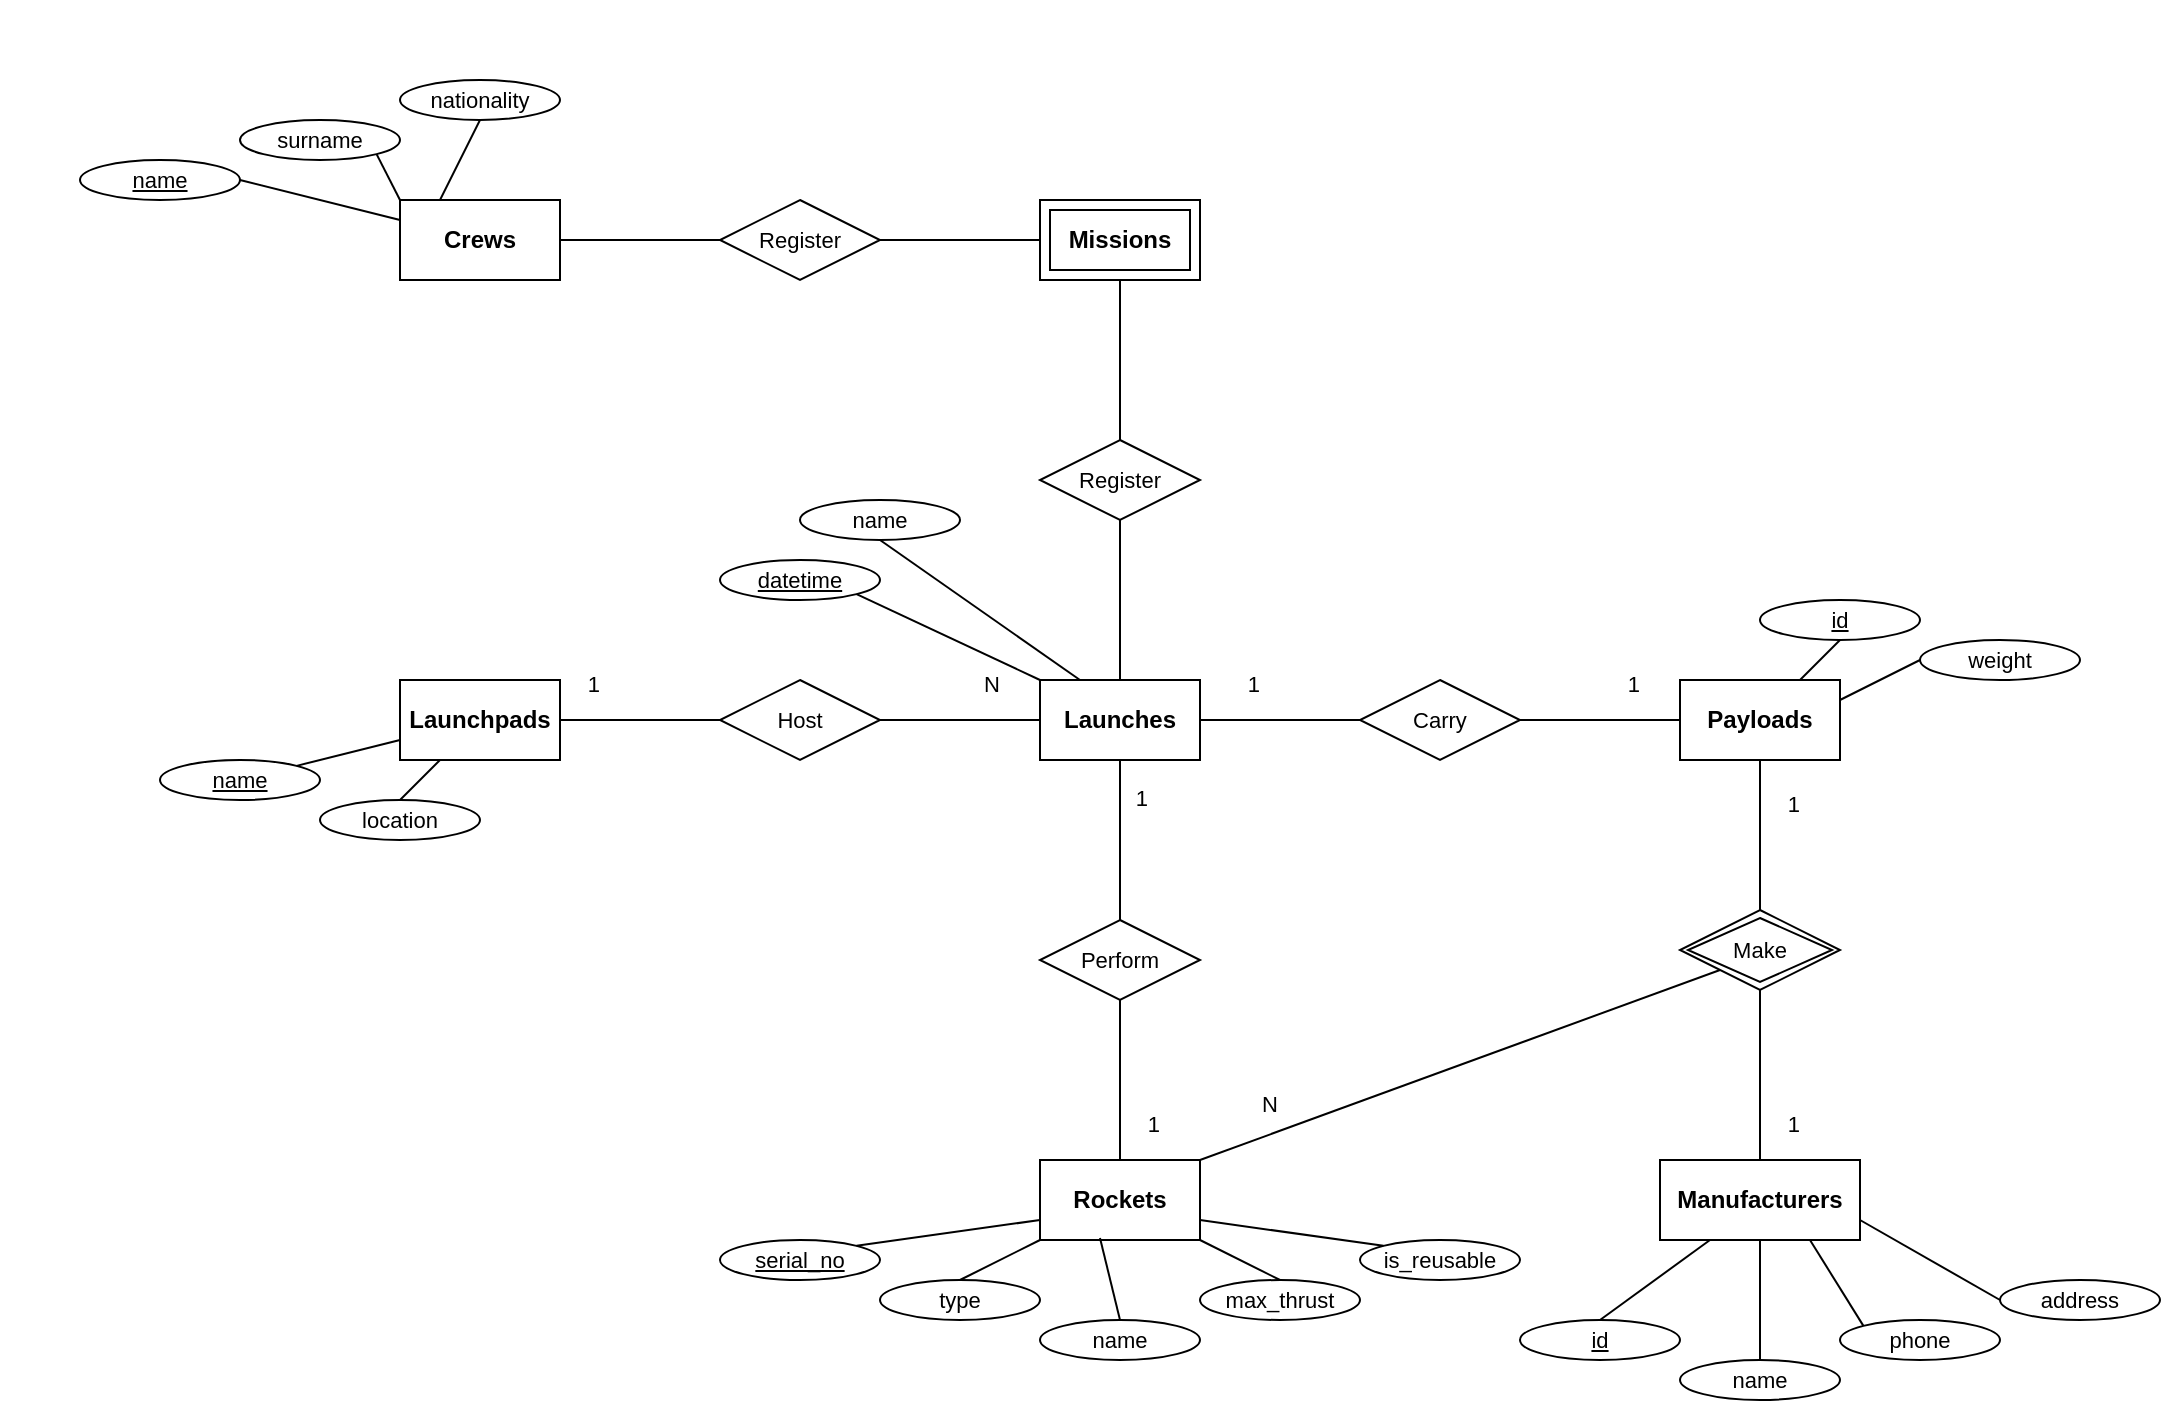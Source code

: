 <mxfile version="20.8.16" type="device"><diagram id="R2lEEEUBdFMjLlhIrx00" name="Page-1"><mxGraphModel dx="714" dy="782" grid="1" gridSize="10" guides="1" tooltips="1" connect="1" arrows="1" fold="1" page="1" pageScale="1" pageWidth="1120" pageHeight="740" math="0" shadow="0" extFonts="Permanent Marker^https://fonts.googleapis.com/css?family=Permanent+Marker"><root><mxCell id="0"/><mxCell id="1" parent="0"/><mxCell id="bLK67qYPY1fCgwlhXt4D-2" value="Host" style="shape=rhombus;perimeter=rhombusPerimeter;whiteSpace=wrap;html=1;align=center;fontSize=11;" parent="1" vertex="1"><mxGeometry x="360" y="340" width="80" height="40" as="geometry"/></mxCell><mxCell id="bLK67qYPY1fCgwlhXt4D-18" value="" style="group" parent="1" vertex="1" connectable="0"/><mxCell id="bLK67qYPY1fCgwlhXt4D-61" value="" style="endArrow=none;html=1;rounded=0;fontSize=11;entryX=1;entryY=0.5;entryDx=0;entryDy=0;exitX=0;exitY=0.5;exitDx=0;exitDy=0;" parent="1" source="bLK67qYPY1fCgwlhXt4D-2" target="bLK67qYPY1fCgwlhXt4D-1" edge="1"><mxGeometry relative="1" as="geometry"><mxPoint x="320" y="520" as="sourcePoint"/><mxPoint x="840" y="589" as="targetPoint"/></mxGeometry></mxCell><mxCell id="bLK67qYPY1fCgwlhXt4D-62" value="1" style="resizable=0;html=1;align=right;verticalAlign=bottom;fontSize=11;" parent="bLK67qYPY1fCgwlhXt4D-61" connectable="0" vertex="1"><mxGeometry x="1" relative="1" as="geometry"><mxPoint x="20" y="-10" as="offset"/></mxGeometry></mxCell><mxCell id="bLK67qYPY1fCgwlhXt4D-63" value="" style="endArrow=none;html=1;rounded=0;fontSize=11;exitX=1;exitY=0.5;exitDx=0;exitDy=0;entryX=0;entryY=0.5;entryDx=0;entryDy=0;" parent="1" source="bLK67qYPY1fCgwlhXt4D-2" target="yTcXm12r717XAI1YzuX1-4" edge="1"><mxGeometry relative="1" as="geometry"><mxPoint x="680" y="589" as="sourcePoint"/><mxPoint x="470" y="400" as="targetPoint"/></mxGeometry></mxCell><mxCell id="bLK67qYPY1fCgwlhXt4D-64" value="N" style="resizable=0;html=1;align=right;verticalAlign=bottom;fontSize=11;" parent="bLK67qYPY1fCgwlhXt4D-63" connectable="0" vertex="1"><mxGeometry x="1" relative="1" as="geometry"><mxPoint x="-20" y="-10" as="offset"/></mxGeometry></mxCell><mxCell id="bLK67qYPY1fCgwlhXt4D-67" value="Register" style="shape=rhombus;perimeter=rhombusPerimeter;whiteSpace=wrap;html=1;align=center;fontSize=11;" parent="1" vertex="1"><mxGeometry x="520" y="220" width="80" height="40" as="geometry"/></mxCell><mxCell id="bLK67qYPY1fCgwlhXt4D-68" value="" style="endArrow=none;html=1;rounded=0;fontSize=11;exitX=0.5;exitY=1;exitDx=0;exitDy=0;entryX=0.5;entryY=0;entryDx=0;entryDy=0;" parent="1" source="bLK67qYPY1fCgwlhXt4D-67" target="yTcXm12r717XAI1YzuX1-4" edge="1"><mxGeometry relative="1" as="geometry"><mxPoint x="680" y="569" as="sourcePoint"/><mxPoint x="450" y="330" as="targetPoint"/></mxGeometry></mxCell><mxCell id="bLK67qYPY1fCgwlhXt4D-69" value="" style="endArrow=none;html=1;rounded=0;fontSize=11;entryX=0.5;entryY=0;entryDx=0;entryDy=0;exitX=0.5;exitY=1;exitDx=0;exitDy=0;" parent="1" source="yTcXm12r717XAI1YzuX1-2" target="bLK67qYPY1fCgwlhXt4D-67" edge="1"><mxGeometry relative="1" as="geometry"><mxPoint x="450" y="369" as="sourcePoint"/><mxPoint x="530" y="369" as="targetPoint"/></mxGeometry></mxCell><mxCell id="bLK67qYPY1fCgwlhXt4D-70" value="Carry" style="shape=rhombus;perimeter=rhombusPerimeter;whiteSpace=wrap;html=1;align=center;fontSize=11;" parent="1" vertex="1"><mxGeometry x="680" y="340" width="80" height="40" as="geometry"/></mxCell><mxCell id="bLK67qYPY1fCgwlhXt4D-71" value="" style="endArrow=none;html=1;rounded=0;fontSize=11;exitX=0;exitY=0.5;exitDx=0;exitDy=0;entryX=1;entryY=0.5;entryDx=0;entryDy=0;" parent="1" source="bLK67qYPY1fCgwlhXt4D-70" target="yTcXm12r717XAI1YzuX1-4" edge="1"><mxGeometry relative="1" as="geometry"><mxPoint x="700" y="439" as="sourcePoint"/><mxPoint x="640" y="400" as="targetPoint"/></mxGeometry></mxCell><mxCell id="bLK67qYPY1fCgwlhXt4D-72" value="1" style="resizable=0;html=1;align=right;verticalAlign=bottom;fontSize=11;" parent="bLK67qYPY1fCgwlhXt4D-71" connectable="0" vertex="1"><mxGeometry x="1" relative="1" as="geometry"><mxPoint x="30" y="-10" as="offset"/></mxGeometry></mxCell><mxCell id="bLK67qYPY1fCgwlhXt4D-73" value="" style="endArrow=none;html=1;rounded=0;fontSize=11;entryX=0;entryY=0.5;entryDx=0;entryDy=0;exitX=1;exitY=0.5;exitDx=0;exitDy=0;" parent="1" source="bLK67qYPY1fCgwlhXt4D-70" target="bLK67qYPY1fCgwlhXt4D-35" edge="1"><mxGeometry relative="1" as="geometry"><mxPoint x="730" y="369" as="sourcePoint"/><mxPoint x="650.0" y="369" as="targetPoint"/></mxGeometry></mxCell><mxCell id="bLK67qYPY1fCgwlhXt4D-74" value="1" style="resizable=0;html=1;align=right;verticalAlign=bottom;fontSize=11;" parent="bLK67qYPY1fCgwlhXt4D-73" connectable="0" vertex="1"><mxGeometry x="1" relative="1" as="geometry"><mxPoint x="-20" y="-10" as="offset"/></mxGeometry></mxCell><mxCell id="bLK67qYPY1fCgwlhXt4D-21" value="Crews" style="whiteSpace=wrap;html=1;align=center;fontSize=12;fontStyle=1" parent="1" vertex="1"><mxGeometry x="200" y="100" width="80" height="40" as="geometry"/></mxCell><mxCell id="bLK67qYPY1fCgwlhXt4D-22" value="nationality" style="ellipse;whiteSpace=wrap;html=1;align=center;fontStyle=0;fontSize=11;" parent="1" vertex="1"><mxGeometry x="200" y="40" width="80" height="20" as="geometry"/></mxCell><mxCell id="bLK67qYPY1fCgwlhXt4D-23" value="name" style="ellipse;whiteSpace=wrap;html=1;align=center;fontStyle=4;fontSize=11;" parent="1" vertex="1"><mxGeometry x="40" y="80" width="80" height="20" as="geometry"/></mxCell><mxCell id="bLK67qYPY1fCgwlhXt4D-24" value="surname" style="ellipse;whiteSpace=wrap;html=1;align=center;fontStyle=0;fontSize=11;" parent="1" vertex="1"><mxGeometry x="120" y="60" width="80" height="20" as="geometry"/></mxCell><mxCell id="bLK67qYPY1fCgwlhXt4D-25" value="" style="endArrow=none;html=1;rounded=0;fontSize=11;entryX=0.5;entryY=1;entryDx=0;entryDy=0;exitX=0.25;exitY=0;exitDx=0;exitDy=0;" parent="1" source="bLK67qYPY1fCgwlhXt4D-21" target="bLK67qYPY1fCgwlhXt4D-22" edge="1"><mxGeometry relative="1" as="geometry"><mxPoint x="350" y="279" as="sourcePoint"/><mxPoint x="390" y="259" as="targetPoint"/></mxGeometry></mxCell><mxCell id="bLK67qYPY1fCgwlhXt4D-26" value="" style="endArrow=none;html=1;rounded=0;fontSize=11;entryX=1;entryY=1;entryDx=0;entryDy=0;exitX=0;exitY=0;exitDx=0;exitDy=0;" parent="1" source="bLK67qYPY1fCgwlhXt4D-21" target="bLK67qYPY1fCgwlhXt4D-24" edge="1"><mxGeometry relative="1" as="geometry"><mxPoint x="210" y="79" as="sourcePoint"/><mxPoint x="390" y="9" as="targetPoint"/></mxGeometry></mxCell><mxCell id="bLK67qYPY1fCgwlhXt4D-27" value="" style="endArrow=none;html=1;rounded=0;fontSize=11;entryX=1;entryY=0.5;entryDx=0;entryDy=0;exitX=0;exitY=0.25;exitDx=0;exitDy=0;" parent="1" source="bLK67qYPY1fCgwlhXt4D-21" target="bLK67qYPY1fCgwlhXt4D-23" edge="1"><mxGeometry relative="1" as="geometry"><mxPoint x="350" y="129" as="sourcePoint"/><mxPoint x="390" y="69" as="targetPoint"/></mxGeometry></mxCell><mxCell id="bLK67qYPY1fCgwlhXt4D-11" value="datetime" style="ellipse;whiteSpace=wrap;html=1;align=center;fontStyle=4;fontSize=11;" parent="1" vertex="1"><mxGeometry x="360" y="280" width="80" height="20" as="geometry"/></mxCell><mxCell id="bLK67qYPY1fCgwlhXt4D-12" value="name" style="ellipse;whiteSpace=wrap;html=1;align=center;fontStyle=0;fontSize=11;" parent="1" vertex="1"><mxGeometry x="400" y="250" width="80" height="20" as="geometry"/></mxCell><mxCell id="bLK67qYPY1fCgwlhXt4D-14" value="" style="endArrow=none;html=1;rounded=0;fontSize=11;entryX=1;entryY=1;entryDx=0;entryDy=0;exitX=0;exitY=0;exitDx=0;exitDy=0;" parent="1" source="yTcXm12r717XAI1YzuX1-4" target="bLK67qYPY1fCgwlhXt4D-11" edge="1"><mxGeometry relative="1" as="geometry"><mxPoint x="540" y="310" as="sourcePoint"/><mxPoint x="690" y="499" as="targetPoint"/></mxGeometry></mxCell><mxCell id="bLK67qYPY1fCgwlhXt4D-16" value="" style="endArrow=none;html=1;rounded=0;fontSize=11;entryX=0.5;entryY=1;entryDx=0;entryDy=0;exitX=0.25;exitY=0;exitDx=0;exitDy=0;" parent="1" source="yTcXm12r717XAI1YzuX1-4" target="bLK67qYPY1fCgwlhXt4D-12" edge="1"><mxGeometry relative="1" as="geometry"><mxPoint x="580" y="310" as="sourcePoint"/><mxPoint x="690" y="309" as="targetPoint"/></mxGeometry></mxCell><mxCell id="bLK67qYPY1fCgwlhXt4D-35" value="Payloads" style="whiteSpace=wrap;html=1;align=center;fontSize=12;fontStyle=1" parent="1" vertex="1"><mxGeometry x="840" y="340" width="80" height="40" as="geometry"/></mxCell><mxCell id="bLK67qYPY1fCgwlhXt4D-36" value="id" style="ellipse;whiteSpace=wrap;html=1;align=center;fontStyle=4;fontSize=11;" parent="1" vertex="1"><mxGeometry x="880" y="300" width="80" height="20" as="geometry"/></mxCell><mxCell id="bLK67qYPY1fCgwlhXt4D-37" value="weight" style="ellipse;whiteSpace=wrap;html=1;align=center;fontStyle=0;fontSize=11;" parent="1" vertex="1"><mxGeometry x="960" y="320" width="80" height="20" as="geometry"/></mxCell><mxCell id="bLK67qYPY1fCgwlhXt4D-38" value="" style="endArrow=none;html=1;rounded=0;fontSize=11;entryX=0.5;entryY=1;entryDx=0;entryDy=0;exitX=0.75;exitY=0;exitDx=0;exitDy=0;" parent="1" source="bLK67qYPY1fCgwlhXt4D-35" target="bLK67qYPY1fCgwlhXt4D-36" edge="1"><mxGeometry relative="1" as="geometry"><mxPoint x="680" y="419" as="sourcePoint"/><mxPoint x="840" y="419" as="targetPoint"/></mxGeometry></mxCell><mxCell id="bLK67qYPY1fCgwlhXt4D-39" value="" style="endArrow=none;html=1;rounded=0;fontSize=11;entryX=0;entryY=0.5;entryDx=0;entryDy=0;exitX=1;exitY=0.25;exitDx=0;exitDy=0;" parent="1" source="bLK67qYPY1fCgwlhXt4D-35" target="bLK67qYPY1fCgwlhXt4D-37" edge="1"><mxGeometry relative="1" as="geometry"><mxPoint x="970" y="279" as="sourcePoint"/><mxPoint x="1010" y="249" as="targetPoint"/></mxGeometry></mxCell><mxCell id="bLK67qYPY1fCgwlhXt4D-41" value="Rockets" style="whiteSpace=wrap;html=1;align=center;fontSize=12;fontStyle=1" parent="1" vertex="1"><mxGeometry x="520" y="580" width="80" height="40" as="geometry"/></mxCell><mxCell id="bLK67qYPY1fCgwlhXt4D-42" value="type" style="ellipse;whiteSpace=wrap;html=1;align=center;fontStyle=0;fontSize=11;" parent="1" vertex="1"><mxGeometry x="440" y="640" width="80" height="20" as="geometry"/></mxCell><mxCell id="bLK67qYPY1fCgwlhXt4D-43" value="max_thrust" style="ellipse;whiteSpace=wrap;html=1;align=center;fontStyle=0;fontSize=11;" parent="1" vertex="1"><mxGeometry x="600" y="640" width="80" height="20" as="geometry"/></mxCell><mxCell id="bLK67qYPY1fCgwlhXt4D-44" value="name" style="ellipse;whiteSpace=wrap;html=1;align=center;fontStyle=0;fontSize=11;" parent="1" vertex="1"><mxGeometry x="520" y="660" width="80" height="20" as="geometry"/></mxCell><mxCell id="bLK67qYPY1fCgwlhXt4D-45" value="" style="endArrow=none;html=1;rounded=0;fontSize=11;entryX=0.5;entryY=0;entryDx=0;entryDy=0;exitX=0;exitY=1;exitDx=0;exitDy=0;" parent="1" source="bLK67qYPY1fCgwlhXt4D-41" target="bLK67qYPY1fCgwlhXt4D-42" edge="1"><mxGeometry relative="1" as="geometry"><mxPoint x="640" y="979" as="sourcePoint"/><mxPoint x="680" y="959" as="targetPoint"/></mxGeometry></mxCell><mxCell id="bLK67qYPY1fCgwlhXt4D-46" value="" style="endArrow=none;html=1;rounded=0;fontSize=11;entryX=0.5;entryY=0;entryDx=0;entryDy=0;" parent="1" target="bLK67qYPY1fCgwlhXt4D-44" edge="1"><mxGeometry relative="1" as="geometry"><mxPoint x="550" y="619" as="sourcePoint"/><mxPoint x="680" y="709" as="targetPoint"/></mxGeometry></mxCell><mxCell id="bLK67qYPY1fCgwlhXt4D-47" value="" style="endArrow=none;html=1;rounded=0;fontSize=11;entryX=0.5;entryY=0;entryDx=0;entryDy=0;exitX=1;exitY=1;exitDx=0;exitDy=0;" parent="1" source="bLK67qYPY1fCgwlhXt4D-41" target="bLK67qYPY1fCgwlhXt4D-43" edge="1"><mxGeometry relative="1" as="geometry"><mxPoint x="640" y="829" as="sourcePoint"/><mxPoint x="680" y="769" as="targetPoint"/></mxGeometry></mxCell><mxCell id="bLK67qYPY1fCgwlhXt4D-48" value="is_reusable" style="ellipse;whiteSpace=wrap;html=1;align=center;fontStyle=0;fontSize=11;" parent="1" vertex="1"><mxGeometry x="680" y="620" width="80" height="20" as="geometry"/></mxCell><mxCell id="bLK67qYPY1fCgwlhXt4D-49" value="" style="endArrow=none;html=1;rounded=0;fontSize=11;entryX=0;entryY=0;entryDx=0;entryDy=0;exitX=1;exitY=0.75;exitDx=0;exitDy=0;" parent="1" source="bLK67qYPY1fCgwlhXt4D-41" target="bLK67qYPY1fCgwlhXt4D-48" edge="1"><mxGeometry relative="1" as="geometry"><mxPoint x="610" y="809" as="sourcePoint"/><mxPoint x="680" y="769" as="targetPoint"/></mxGeometry></mxCell><mxCell id="bLK67qYPY1fCgwlhXt4D-50" value="Manufacturers" style="whiteSpace=wrap;html=1;align=center;fontSize=12;fontStyle=1" parent="1" vertex="1"><mxGeometry x="830" y="580" width="100" height="40" as="geometry"/></mxCell><mxCell id="bLK67qYPY1fCgwlhXt4D-51" value="id" style="ellipse;whiteSpace=wrap;html=1;align=center;fontStyle=4;fontSize=11;" parent="1" vertex="1"><mxGeometry x="760" y="660" width="80" height="20" as="geometry"/></mxCell><mxCell id="bLK67qYPY1fCgwlhXt4D-52" value="phone" style="ellipse;whiteSpace=wrap;html=1;align=center;fontStyle=0;fontSize=11;" parent="1" vertex="1"><mxGeometry x="920" y="660" width="80" height="20" as="geometry"/></mxCell><mxCell id="bLK67qYPY1fCgwlhXt4D-53" value="name" style="ellipse;whiteSpace=wrap;html=1;align=center;fontStyle=0;fontSize=11;" parent="1" vertex="1"><mxGeometry x="840" y="680" width="80" height="20" as="geometry"/></mxCell><mxCell id="bLK67qYPY1fCgwlhXt4D-54" value="" style="endArrow=none;html=1;rounded=0;fontSize=11;entryX=0.5;entryY=0;entryDx=0;entryDy=0;exitX=0.25;exitY=1;exitDx=0;exitDy=0;" parent="1" source="bLK67qYPY1fCgwlhXt4D-50" target="bLK67qYPY1fCgwlhXt4D-51" edge="1"><mxGeometry relative="1" as="geometry"><mxPoint x="660" y="1079" as="sourcePoint"/><mxPoint x="700" y="1059" as="targetPoint"/></mxGeometry></mxCell><mxCell id="bLK67qYPY1fCgwlhXt4D-55" value="" style="endArrow=none;html=1;rounded=0;fontSize=11;entryX=0.5;entryY=0;entryDx=0;entryDy=0;exitX=0.5;exitY=1;exitDx=0;exitDy=0;" parent="1" source="bLK67qYPY1fCgwlhXt4D-50" target="bLK67qYPY1fCgwlhXt4D-53" edge="1"><mxGeometry relative="1" as="geometry"><mxPoint x="660" y="919" as="sourcePoint"/><mxPoint x="700" y="809" as="targetPoint"/></mxGeometry></mxCell><mxCell id="bLK67qYPY1fCgwlhXt4D-56" value="" style="endArrow=none;html=1;rounded=0;fontSize=11;entryX=0;entryY=0;entryDx=0;entryDy=0;exitX=0.75;exitY=1;exitDx=0;exitDy=0;" parent="1" source="bLK67qYPY1fCgwlhXt4D-50" target="bLK67qYPY1fCgwlhXt4D-52" edge="1"><mxGeometry relative="1" as="geometry"><mxPoint x="660" y="929" as="sourcePoint"/><mxPoint x="700" y="869" as="targetPoint"/></mxGeometry></mxCell><mxCell id="bLK67qYPY1fCgwlhXt4D-57" value="address" style="ellipse;whiteSpace=wrap;html=1;align=center;fontStyle=0;fontSize=11;" parent="1" vertex="1"><mxGeometry x="1000" y="640" width="80" height="20" as="geometry"/></mxCell><mxCell id="bLK67qYPY1fCgwlhXt4D-58" value="" style="endArrow=none;html=1;rounded=0;fontSize=11;entryX=0;entryY=0.5;entryDx=0;entryDy=0;exitX=1;exitY=0.75;exitDx=0;exitDy=0;" parent="1" source="bLK67qYPY1fCgwlhXt4D-50" target="bLK67qYPY1fCgwlhXt4D-57" edge="1"><mxGeometry relative="1" as="geometry"><mxPoint x="630" y="909" as="sourcePoint"/><mxPoint x="700" y="869" as="targetPoint"/></mxGeometry></mxCell><mxCell id="bLK67qYPY1fCgwlhXt4D-79" value="Perform" style="shape=rhombus;perimeter=rhombusPerimeter;whiteSpace=wrap;html=1;align=center;fontSize=11;" parent="1" vertex="1"><mxGeometry x="520" y="460" width="80" height="40" as="geometry"/></mxCell><mxCell id="bLK67qYPY1fCgwlhXt4D-80" value="" style="endArrow=none;html=1;rounded=0;fontSize=11;exitX=0.5;exitY=0;exitDx=0;exitDy=0;entryX=0.5;entryY=1;entryDx=0;entryDy=0;" parent="1" source="bLK67qYPY1fCgwlhXt4D-79" target="yTcXm12r717XAI1YzuX1-4" edge="1"><mxGeometry relative="1" as="geometry"><mxPoint x="700" y="589" as="sourcePoint"/><mxPoint x="500" y="410" as="targetPoint"/></mxGeometry></mxCell><mxCell id="bLK67qYPY1fCgwlhXt4D-81" value="1" style="resizable=0;html=1;align=right;verticalAlign=bottom;fontSize=11;" parent="bLK67qYPY1fCgwlhXt4D-80" connectable="0" vertex="1"><mxGeometry x="1" relative="1" as="geometry"><mxPoint x="30" y="-10" as="offset"/></mxGeometry></mxCell><mxCell id="bLK67qYPY1fCgwlhXt4D-82" value="" style="endArrow=none;html=1;rounded=0;fontSize=11;entryX=0.5;entryY=0;entryDx=0;entryDy=0;exitX=0.5;exitY=1;exitDx=0;exitDy=0;" parent="1" source="bLK67qYPY1fCgwlhXt4D-79" target="bLK67qYPY1fCgwlhXt4D-41" edge="1"><mxGeometry relative="1" as="geometry"><mxPoint x="410" y="519" as="sourcePoint"/><mxPoint x="600" y="509" as="targetPoint"/></mxGeometry></mxCell><mxCell id="bLK67qYPY1fCgwlhXt4D-83" value="1" style="resizable=0;html=1;align=right;verticalAlign=bottom;fontSize=11;" parent="bLK67qYPY1fCgwlhXt4D-82" connectable="0" vertex="1"><mxGeometry x="1" relative="1" as="geometry"><mxPoint x="20" y="-10" as="offset"/></mxGeometry></mxCell><mxCell id="bLK67qYPY1fCgwlhXt4D-4" value="name" style="ellipse;whiteSpace=wrap;html=1;align=center;fontStyle=4;fontSize=11;" parent="1" vertex="1"><mxGeometry x="80" y="380" width="80" height="20" as="geometry"/></mxCell><mxCell id="bLK67qYPY1fCgwlhXt4D-1" value="Launchpads" style="whiteSpace=wrap;html=1;align=center;fontSize=12;fontStyle=1" parent="1" vertex="1"><mxGeometry x="200" y="340" width="80" height="40" as="geometry"/></mxCell><mxCell id="bLK67qYPY1fCgwlhXt4D-5" value="location" style="ellipse;whiteSpace=wrap;html=1;align=center;fontStyle=0;fontSize=11;" parent="1" vertex="1"><mxGeometry x="160" y="400" width="80" height="20" as="geometry"/></mxCell><mxCell id="bLK67qYPY1fCgwlhXt4D-6" value="" style="endArrow=none;html=1;rounded=0;fontSize=11;entryX=1;entryY=0;entryDx=0;entryDy=0;exitX=0;exitY=0.75;exitDx=0;exitDy=0;" parent="1" source="bLK67qYPY1fCgwlhXt4D-1" target="bLK67qYPY1fCgwlhXt4D-4" edge="1"><mxGeometry relative="1" as="geometry"><mxPoint x="230" y="379" as="sourcePoint"/><mxPoint x="600" y="859" as="targetPoint"/></mxGeometry></mxCell><mxCell id="bLK67qYPY1fCgwlhXt4D-7" value="" style="endArrow=none;html=1;rounded=0;fontSize=11;entryX=0.5;entryY=0;entryDx=0;entryDy=0;exitX=0.25;exitY=1;exitDx=0;exitDy=0;" parent="1" source="bLK67qYPY1fCgwlhXt4D-1" target="bLK67qYPY1fCgwlhXt4D-5" edge="1"><mxGeometry relative="1" as="geometry"><mxPoint x="730" y="719" as="sourcePoint"/><mxPoint x="770" y="689" as="targetPoint"/></mxGeometry></mxCell><mxCell id="bLK67qYPY1fCgwlhXt4D-91" value="" style="endArrow=none;html=1;rounded=0;fontSize=11;entryX=0.5;entryY=0;entryDx=0;entryDy=0;exitX=0.5;exitY=1;exitDx=0;exitDy=0;" parent="1" source="0fySJKZ7ysAFsFfrDqM2-2" target="bLK67qYPY1fCgwlhXt4D-50" edge="1"><mxGeometry relative="1" as="geometry"><mxPoint x="740" y="550" as="sourcePoint"/><mxPoint x="850" y="369" as="targetPoint"/></mxGeometry></mxCell><mxCell id="bLK67qYPY1fCgwlhXt4D-92" value="1" style="resizable=0;html=1;align=right;verticalAlign=bottom;fontSize=11;" parent="bLK67qYPY1fCgwlhXt4D-91" connectable="0" vertex="1"><mxGeometry x="1" relative="1" as="geometry"><mxPoint x="20" y="-10" as="offset"/></mxGeometry></mxCell><mxCell id="bLK67qYPY1fCgwlhXt4D-93" value="" style="endArrow=none;html=1;rounded=0;fontSize=11;entryX=1;entryY=0;entryDx=0;entryDy=0;exitX=0;exitY=1;exitDx=0;exitDy=0;" parent="1" source="0fySJKZ7ysAFsFfrDqM2-2" target="bLK67qYPY1fCgwlhXt4D-41" edge="1"><mxGeometry relative="1" as="geometry"><mxPoint x="630" y="480" as="sourcePoint"/><mxPoint x="680" y="609" as="targetPoint"/></mxGeometry></mxCell><mxCell id="bLK67qYPY1fCgwlhXt4D-94" value="N" style="resizable=0;html=1;align=right;verticalAlign=bottom;fontSize=11;" parent="bLK67qYPY1fCgwlhXt4D-93" connectable="0" vertex="1"><mxGeometry x="1" relative="1" as="geometry"><mxPoint x="40" y="-20" as="offset"/></mxGeometry></mxCell><mxCell id="bLK67qYPY1fCgwlhXt4D-95" value="" style="endArrow=none;html=1;rounded=0;fontSize=11;entryX=0.5;entryY=1;entryDx=0;entryDy=0;exitX=0.5;exitY=0;exitDx=0;exitDy=0;" parent="1" source="0fySJKZ7ysAFsFfrDqM2-2" target="bLK67qYPY1fCgwlhXt4D-35" edge="1"><mxGeometry relative="1" as="geometry"><mxPoint x="760" y="440" as="sourcePoint"/><mxPoint x="850" y="589" as="targetPoint"/></mxGeometry></mxCell><mxCell id="bLK67qYPY1fCgwlhXt4D-96" value="1" style="resizable=0;html=1;align=right;verticalAlign=bottom;fontSize=11;" parent="bLK67qYPY1fCgwlhXt4D-95" connectable="0" vertex="1"><mxGeometry x="1" relative="1" as="geometry"><mxPoint x="20" y="30" as="offset"/></mxGeometry></mxCell><mxCell id="0fySJKZ7ysAFsFfrDqM2-2" value="Make" style="shape=rhombus;double=1;perimeter=rhombusPerimeter;whiteSpace=wrap;html=1;align=center;fontSize=11;" parent="1" vertex="1"><mxGeometry x="840" y="455" width="80" height="40" as="geometry"/></mxCell><mxCell id="0fySJKZ7ysAFsFfrDqM2-8" value="serial_no" style="ellipse;whiteSpace=wrap;html=1;align=center;fontStyle=4;fontSize=11;" parent="1" vertex="1"><mxGeometry x="360" y="620" width="80" height="20" as="geometry"/></mxCell><mxCell id="0fySJKZ7ysAFsFfrDqM2-9" value="" style="endArrow=none;html=1;rounded=0;fontSize=11;entryX=1;entryY=0;entryDx=0;entryDy=0;exitX=0;exitY=0.75;exitDx=0;exitDy=0;" parent="1" source="bLK67qYPY1fCgwlhXt4D-41" target="0fySJKZ7ysAFsFfrDqM2-8" edge="1"><mxGeometry relative="1" as="geometry"><mxPoint x="530" y="630" as="sourcePoint"/><mxPoint x="490" y="650" as="targetPoint"/></mxGeometry></mxCell><mxCell id="yTcXm12r717XAI1YzuX1-1" value="1" style="resizable=0;html=1;align=right;verticalAlign=bottom;fontSize=11;" parent="1" connectable="0" vertex="1"><mxGeometry x="550" y="580" as="geometry"><mxPoint x="24" y="-173" as="offset"/></mxGeometry></mxCell><mxCell id="yTcXm12r717XAI1YzuX1-2" value="Missions" style="shape=ext;margin=3;double=1;whiteSpace=wrap;html=1;align=center;fontSize=12;fontStyle=1" parent="1" vertex="1"><mxGeometry x="520" y="100" width="80" height="40" as="geometry"/></mxCell><mxCell id="yTcXm12r717XAI1YzuX1-4" value="Launches" style="whiteSpace=wrap;html=1;align=center;fontSize=12;fontStyle=1" parent="1" vertex="1"><mxGeometry x="520" y="340" width="80" height="40" as="geometry"/></mxCell><mxCell id="yTcXm12r717XAI1YzuX1-5" value="Register" style="shape=rhombus;perimeter=rhombusPerimeter;whiteSpace=wrap;html=1;align=center;fontSize=11;" parent="1" vertex="1"><mxGeometry x="360" y="100" width="80" height="40" as="geometry"/></mxCell><mxCell id="yTcXm12r717XAI1YzuX1-6" value="" style="endArrow=none;html=1;rounded=0;fontSize=11;entryX=0;entryY=0.5;entryDx=0;entryDy=0;exitX=1;exitY=0.5;exitDx=0;exitDy=0;" parent="1" source="bLK67qYPY1fCgwlhXt4D-21" target="yTcXm12r717XAI1YzuX1-5" edge="1"><mxGeometry relative="1" as="geometry"><mxPoint x="570" y="150" as="sourcePoint"/><mxPoint x="570" y="190" as="targetPoint"/></mxGeometry></mxCell><mxCell id="yTcXm12r717XAI1YzuX1-7" value="" style="endArrow=none;html=1;rounded=0;fontSize=11;entryX=1;entryY=0.5;entryDx=0;entryDy=0;exitX=0;exitY=0.5;exitDx=0;exitDy=0;" parent="1" source="yTcXm12r717XAI1YzuX1-2" target="yTcXm12r717XAI1YzuX1-5" edge="1"><mxGeometry relative="1" as="geometry"><mxPoint x="290" y="130" as="sourcePoint"/><mxPoint x="370" y="130" as="targetPoint"/></mxGeometry></mxCell></root></mxGraphModel></diagram></mxfile>